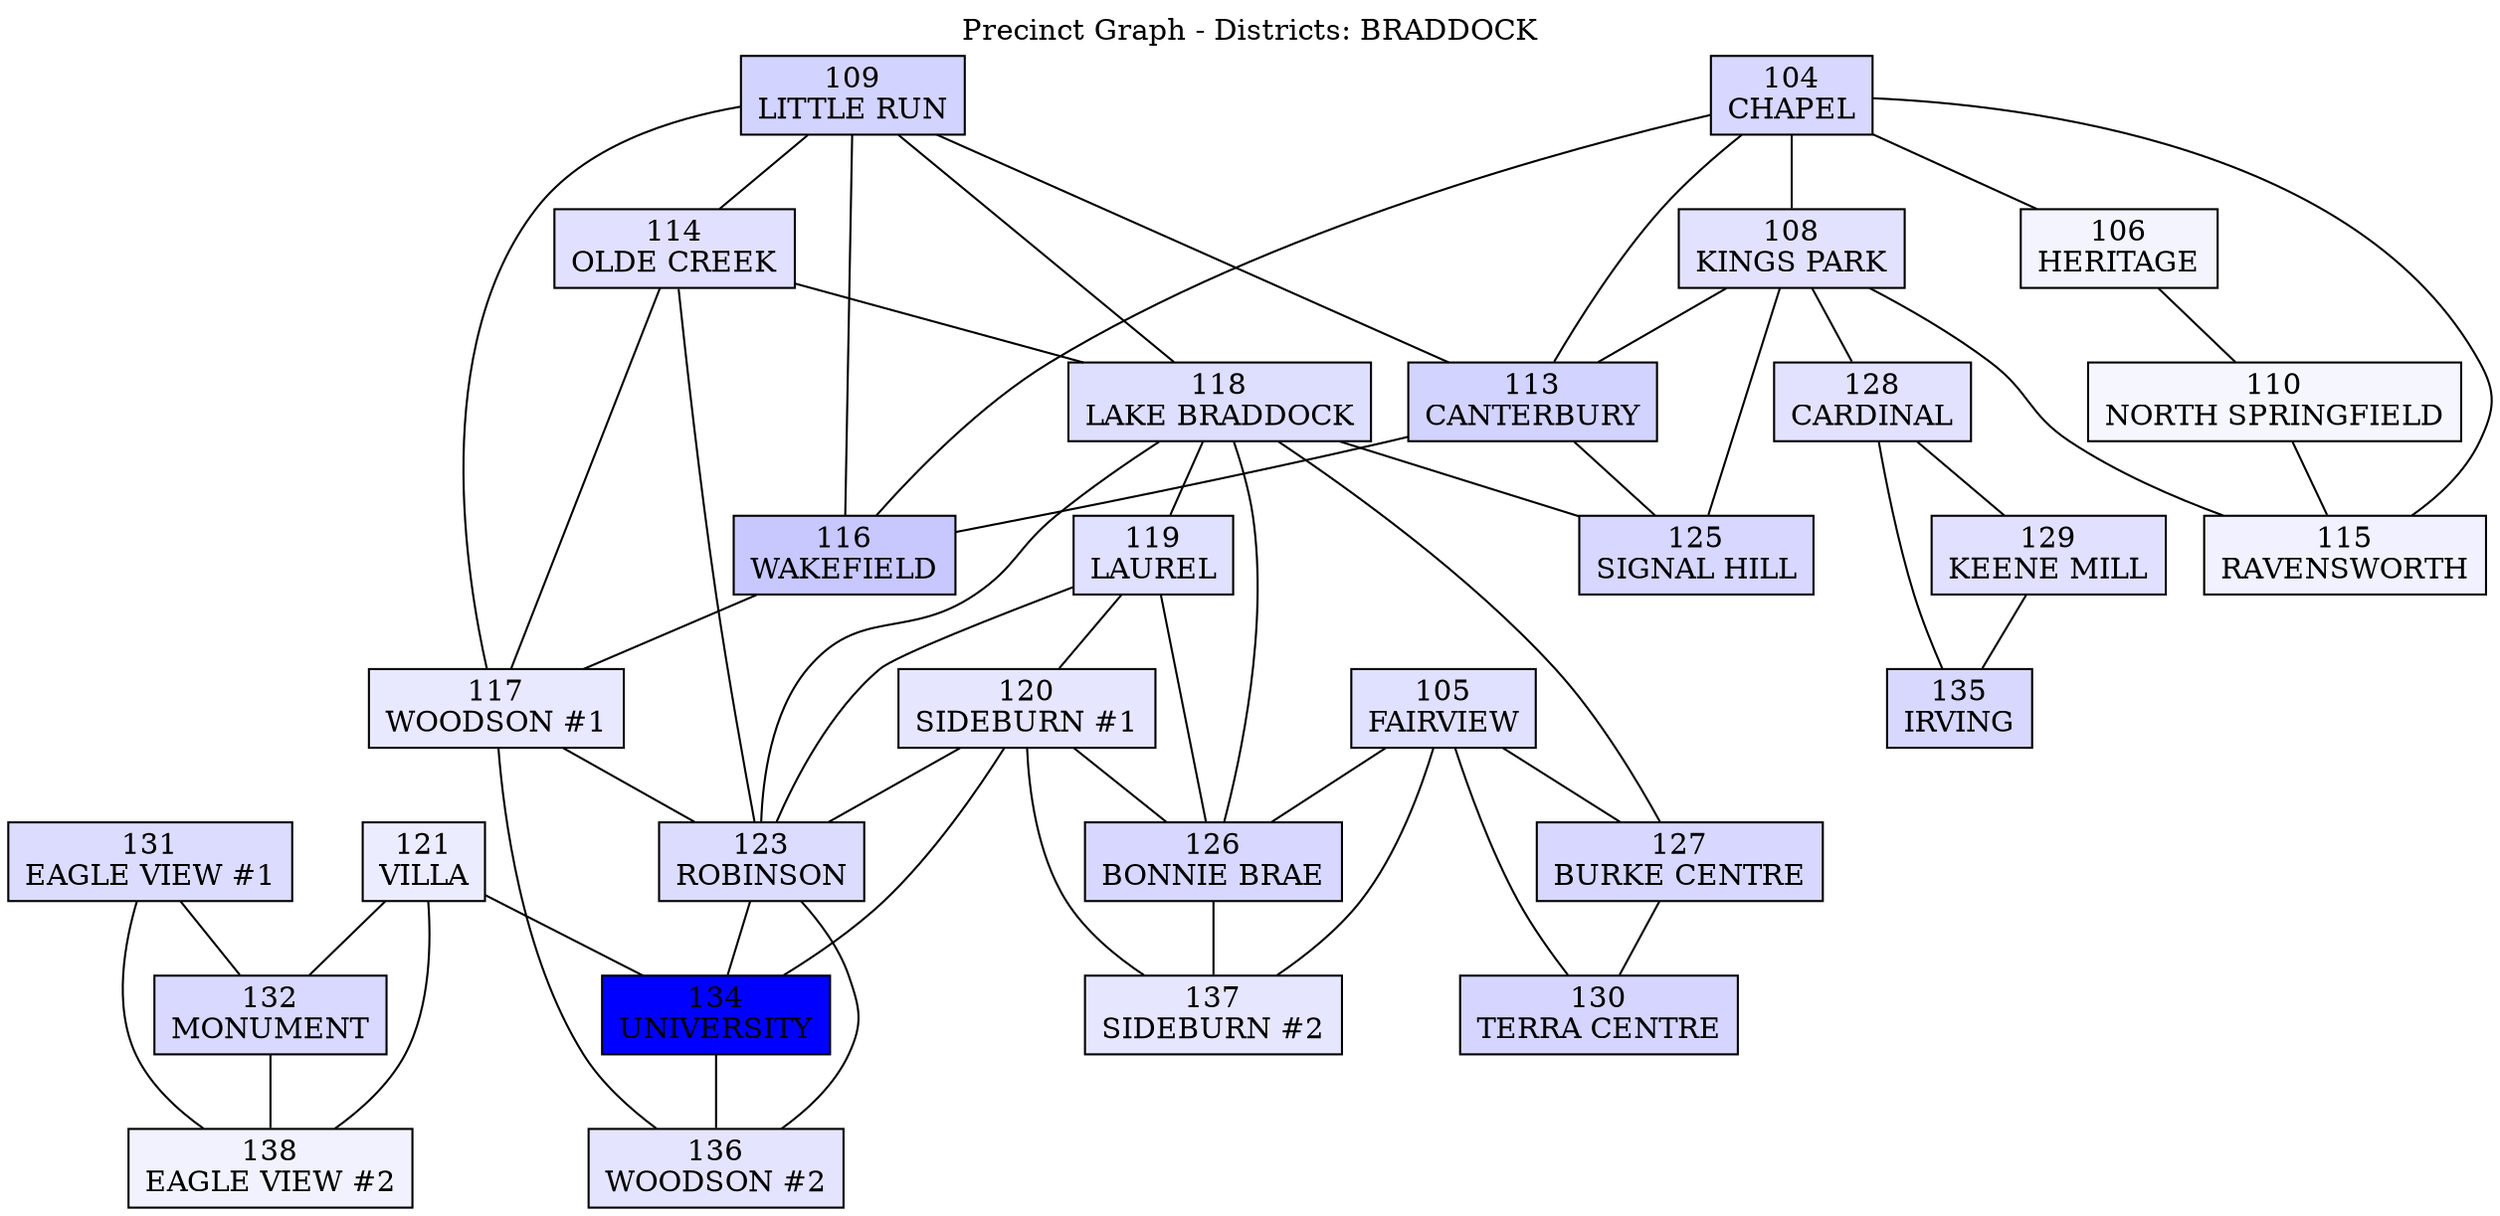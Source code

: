 graph precinct_graph {
label="Precinct Graph - Districts: BRADDOCK";
labelloc="t";
fontcolor="black";
bgcolor="white";
node [shape=box, fontcolor="black", color="black", style="filled", fillcolor="lightgray"];
edge [color="black"];
138 [label="138\nEAGLE VIEW #2", fillcolor="#f2f2ff"];
137 [label="137\nSIDEBURN #2", fillcolor="#e6e6ff"];
136 [label="136\nWOODSON #2", fillcolor="#e4e4ff"];
135 [label="135\nIRVING", fillcolor="#d8d8ff"];
134 [label="134\nUNIVERSITY", fillcolor="#0000ff"];
134 -- 136;
132 [label="132\nMONUMENT", fillcolor="#d9d9ff"];
132 -- 138;
131 [label="131\nEAGLE VIEW #1", fillcolor="#dcdcff"];
131 -- 132;
131 -- 138;
130 [label="130\nTERRA CENTRE", fillcolor="#d5d5ff"];
129 [label="129\nKEENE MILL", fillcolor="#e1e1ff"];
129 -- 135;
128 [label="128\nCARDINAL", fillcolor="#e2e2ff"];
128 -- 129;
128 -- 135;
127 [label="127\nBURKE CENTRE", fillcolor="#d7d7ff"];
127 -- 130;
126 [label="126\nBONNIE BRAE", fillcolor="#d7d7ff"];
126 -- 137;
125 [label="125\nSIGNAL HILL", fillcolor="#d7d7ff"];
123 [label="123\nROBINSON", fillcolor="#dcdcff"];
123 -- 134;
123 -- 136;
121 [label="121\nVILLA", fillcolor="#ececff"];
121 -- 132;
121 -- 134;
121 -- 138;
120 [label="120\nSIDEBURN #1", fillcolor="#e6e6ff"];
120 -- 123;
120 -- 126;
120 -- 134;
120 -- 137;
119 [label="119\nLAUREL", fillcolor="#e0e0ff"];
119 -- 120;
119 -- 123;
119 -- 126;
118 [label="118\nLAKE BRADDOCK", fillcolor="#dedeff"];
118 -- 119;
118 -- 123;
118 -- 125;
118 -- 126;
118 -- 127;
117 [label="117\nWOODSON #1", fillcolor="#e8e8ff"];
117 -- 123;
117 -- 136;
116 [label="116\nWAKEFIELD", fillcolor="#c8c8ff"];
116 -- 117;
115 [label="115\nRAVENSWORTH", fillcolor="#f1f1ff"];
114 [label="114\nOLDE CREEK", fillcolor="#e1e1ff"];
114 -- 117;
114 -- 118;
114 -- 123;
113 [label="113\nCANTERBURY", fillcolor="#d3d3ff"];
113 -- 116;
113 -- 125;
110 [label="110\nNORTH SPRINGFIELD", fillcolor="#f6f6ff"];
110 -- 115;
109 [label="109\nLITTLE RUN", fillcolor="#d3d3ff"];
109 -- 113;
109 -- 114;
109 -- 116;
109 -- 117;
109 -- 118;
108 [label="108\nKINGS PARK", fillcolor="#e2e2ff"];
108 -- 113;
108 -- 115;
108 -- 125;
108 -- 128;
106 [label="106\nHERITAGE", fillcolor="#f4f4ff"];
106 -- 110;
105 [label="105\nFAIRVIEW", fillcolor="#e0e0ff"];
105 -- 126;
105 -- 127;
105 -- 130;
105 -- 137;
104 [label="104\nCHAPEL", fillcolor="#d7d7ff"];
104 -- 106;
104 -- 108;
104 -- 113;
104 -- 115;
104 -- 116;
}
